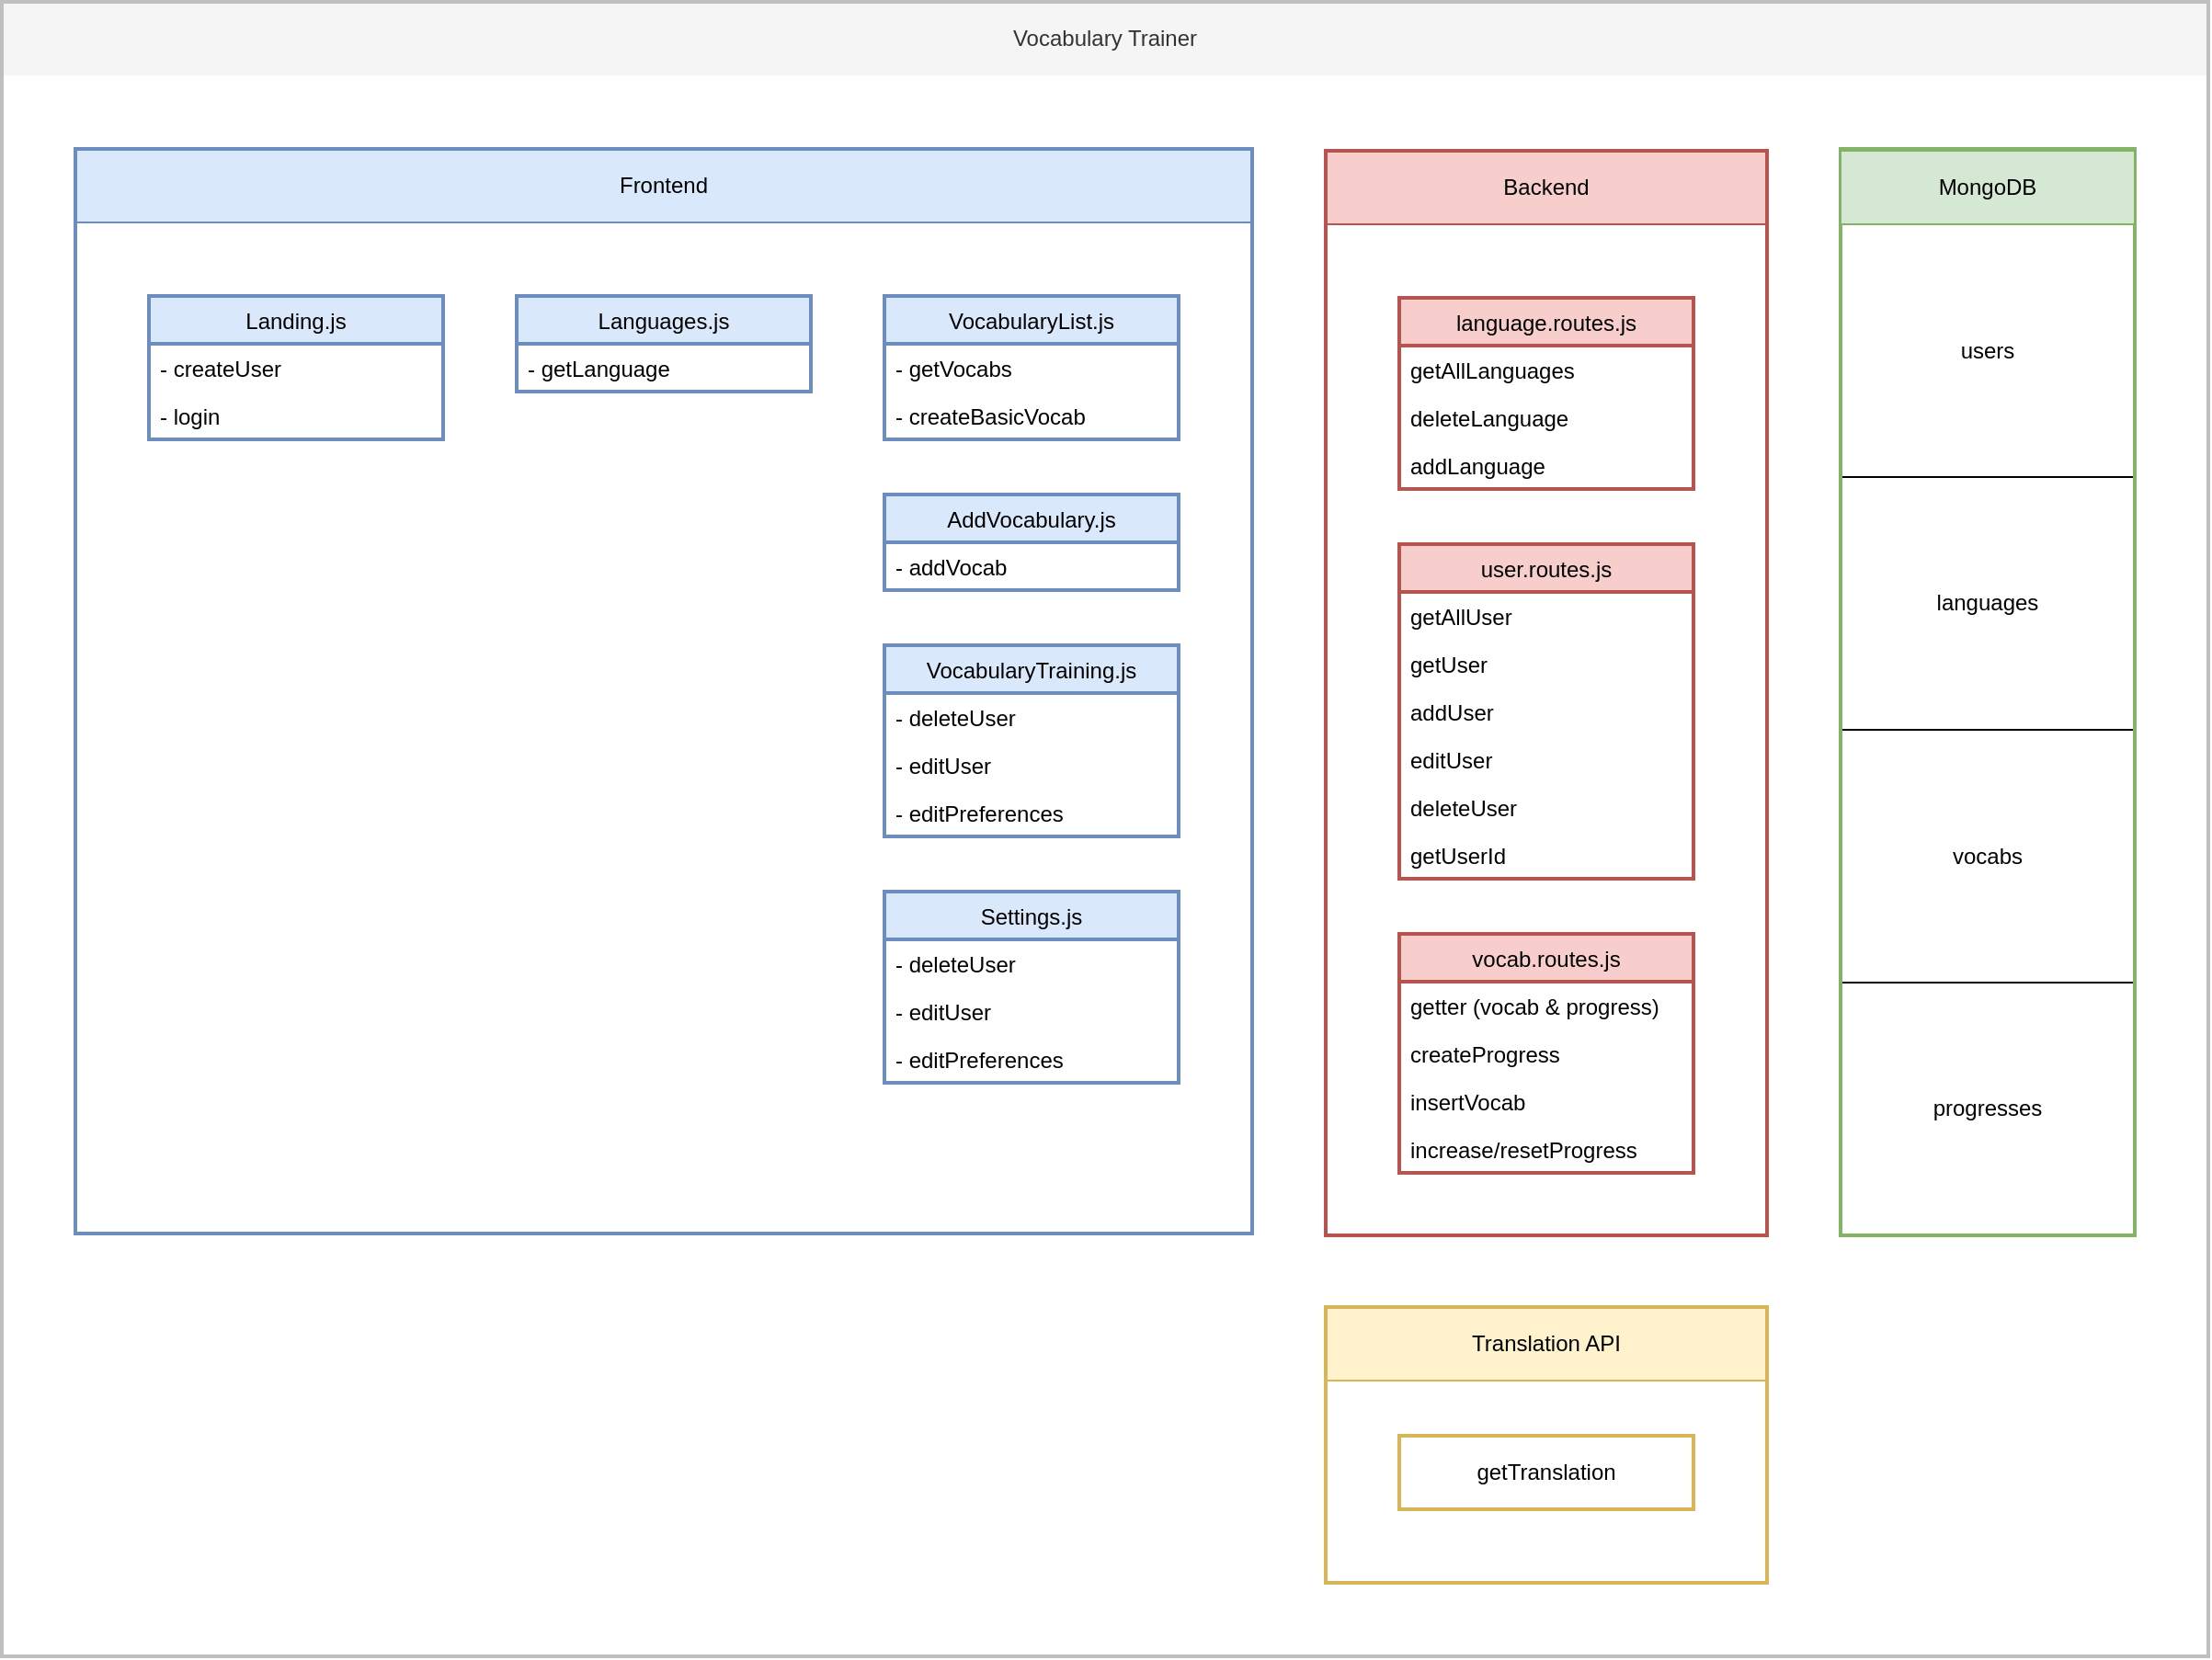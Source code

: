 <mxfile version="13.2.6"><diagram id="6mLgzgQzgw9hxDRjflxw" name="Page-1"><mxGraphModel dx="2858" dy="2356" grid="1" gridSize="10" guides="1" tooltips="1" connect="1" arrows="1" fold="1" page="1" pageScale="1" pageWidth="827" pageHeight="1169" math="0" shadow="0"><root><mxCell id="0"/><mxCell id="1" parent="0"/><mxCell id="22hgl0MixUTYo69_PS1p-130" value="Vocabulary Trainer" style="rounded=0;whiteSpace=wrap;html=1;glass=0;strokeWidth=2;align=center;fillColor=#f5f5f5;strokeColor=none;fontColor=#333333;" vertex="1" parent="1"><mxGeometry y="-40" width="1200" height="40" as="geometry"/></mxCell><mxCell id="22hgl0MixUTYo69_PS1p-77" value="" style="group" vertex="1" connectable="0" parent="1"><mxGeometry x="1000" y="81" width="160" height="550" as="geometry"/></mxCell><mxCell id="22hgl0MixUTYo69_PS1p-75" value="" style="group" vertex="1" connectable="0" parent="22hgl0MixUTYo69_PS1p-77"><mxGeometry y="412.5" width="160" height="137.5" as="geometry"/></mxCell><mxCell id="22hgl0MixUTYo69_PS1p-10" value="progresses" style="rounded=0;whiteSpace=wrap;html=1;fillColor=none;align=center;" vertex="1" parent="22hgl0MixUTYo69_PS1p-75"><mxGeometry width="160" height="137.5" as="geometry"/></mxCell><mxCell id="22hgl0MixUTYo69_PS1p-9" value="languages" style="rounded=0;whiteSpace=wrap;html=1;fillColor=none;align=center;" vertex="1" parent="22hgl0MixUTYo69_PS1p-77"><mxGeometry y="137.5" width="160" height="137.5" as="geometry"/></mxCell><mxCell id="22hgl0MixUTYo69_PS1p-11" value="users" style="rounded=0;whiteSpace=wrap;html=1;fillColor=none;align=center;" vertex="1" parent="22hgl0MixUTYo69_PS1p-77"><mxGeometry width="160" height="137.5" as="geometry"/></mxCell><mxCell id="22hgl0MixUTYo69_PS1p-12" value="vocabs" style="rounded=0;whiteSpace=wrap;html=1;fillColor=none;align=center;" vertex="1" parent="22hgl0MixUTYo69_PS1p-77"><mxGeometry y="275" width="160" height="137.5" as="geometry"/></mxCell><mxCell id="22hgl0MixUTYo69_PS1p-82" value="Backend" style="rounded=0;whiteSpace=wrap;html=1;fillColor=#f8cecc;align=center;strokeColor=#b85450;" vertex="1" parent="1"><mxGeometry x="720" y="41" width="240" height="40" as="geometry"/></mxCell><mxCell id="22hgl0MixUTYo69_PS1p-84" value="Frontend" style="rounded=0;whiteSpace=wrap;html=1;fillColor=#dae8fc;align=center;strokeColor=#6c8ebf;" vertex="1" parent="1"><mxGeometry x="40" y="40" width="640" height="40" as="geometry"/></mxCell><mxCell id="22hgl0MixUTYo69_PS1p-83" value="" style="rounded=0;whiteSpace=wrap;html=1;fillColor=none;align=center;strokeColor=#6c8ebf;strokeWidth=2;glass=0;" vertex="1" parent="1"><mxGeometry x="40" y="40" width="640" height="590" as="geometry"/></mxCell><mxCell id="22hgl0MixUTYo69_PS1p-80" value="" style="rounded=0;whiteSpace=wrap;html=1;fillColor=none;align=center;strokeColor=#b85450;strokeWidth=2;glass=0;" vertex="1" parent="1"><mxGeometry x="720" y="41" width="240" height="590" as="geometry"/></mxCell><mxCell id="22hgl0MixUTYo69_PS1p-13" value="" style="rounded=0;whiteSpace=wrap;html=1;fillColor=none;align=center;strokeColor=#82b366;strokeWidth=2;glass=0;" vertex="1" parent="1"><mxGeometry x="1000" y="40" width="160" height="591" as="geometry"/></mxCell><mxCell id="22hgl0MixUTYo69_PS1p-8" value="&lt;div&gt;MongoDB&lt;/div&gt;" style="rounded=0;whiteSpace=wrap;html=1;fillColor=#d5e8d4;align=center;strokeColor=#82b366;" vertex="1" parent="1"><mxGeometry x="1000" y="41" width="160" height="40" as="geometry"/></mxCell><mxCell id="22hgl0MixUTYo69_PS1p-116" value="Translation API" style="rounded=0;whiteSpace=wrap;html=1;fillColor=#fff2cc;align=center;strokeColor=#d6b656;strokeWidth=1;glass=0;" vertex="1" parent="1"><mxGeometry x="720" y="670" width="240" height="40" as="geometry"/></mxCell><mxCell id="22hgl0MixUTYo69_PS1p-126" value="" style="rounded=0;whiteSpace=wrap;html=1;fillColor=none;align=center;strokeColor=#d6b656;strokeWidth=2;glass=0;" vertex="1" parent="1"><mxGeometry x="720" y="670" width="240" height="150" as="geometry"/></mxCell><mxCell id="22hgl0MixUTYo69_PS1p-128" value="&lt;div&gt;getTranslation&lt;br&gt;&lt;/div&gt;" style="rounded=0;whiteSpace=wrap;html=1;fillColor=none;align=center;strokeColor=#d6b656;strokeWidth=2;glass=0;" vertex="1" parent="1"><mxGeometry x="760" y="740" width="160" height="40" as="geometry"/></mxCell><mxCell id="22hgl0MixUTYo69_PS1p-3" value="Landing.js" style="swimlane;fontStyle=0;childLayout=stackLayout;horizontal=1;startSize=26;fillColor=#dae8fc;horizontalStack=0;resizeParent=1;resizeParentMax=0;resizeLast=0;collapsible=1;marginBottom=0;strokeColor=#6c8ebf;rounded=0;strokeWidth=2;" vertex="1" parent="1"><mxGeometry x="80" y="120" width="160" height="78" as="geometry"/></mxCell><mxCell id="22hgl0MixUTYo69_PS1p-4" value="- createUser" style="text;strokeColor=none;fillColor=none;align=left;verticalAlign=top;spacingLeft=4;spacingRight=4;overflow=hidden;rotatable=0;points=[[0,0.5],[1,0.5]];portConstraint=eastwest;" vertex="1" parent="22hgl0MixUTYo69_PS1p-3"><mxGeometry y="26" width="160" height="26" as="geometry"/></mxCell><mxCell id="22hgl0MixUTYo69_PS1p-5" value="- login" style="text;strokeColor=none;fillColor=none;align=left;verticalAlign=top;spacingLeft=4;spacingRight=4;overflow=hidden;rotatable=0;points=[[0,0.5],[1,0.5]];portConstraint=eastwest;" vertex="1" parent="22hgl0MixUTYo69_PS1p-3"><mxGeometry y="52" width="160" height="26" as="geometry"/></mxCell><mxCell id="22hgl0MixUTYo69_PS1p-17" value="Languages.js" style="swimlane;fontStyle=0;childLayout=stackLayout;horizontal=1;startSize=26;fillColor=#dae8fc;horizontalStack=0;resizeParent=1;resizeParentMax=0;resizeLast=0;collapsible=1;marginBottom=0;rounded=0;strokeColor=#6c8ebf;strokeWidth=2;" vertex="1" parent="1"><mxGeometry x="280" y="120" width="160" height="52" as="geometry"/></mxCell><mxCell id="22hgl0MixUTYo69_PS1p-18" value="- getLanguage" style="text;strokeColor=none;fillColor=none;align=left;verticalAlign=top;spacingLeft=4;spacingRight=4;overflow=hidden;rotatable=0;points=[[0,0.5],[1,0.5]];portConstraint=eastwest;" vertex="1" parent="22hgl0MixUTYo69_PS1p-17"><mxGeometry y="26" width="160" height="26" as="geometry"/></mxCell><mxCell id="22hgl0MixUTYo69_PS1p-32" value="VocabularyList.js" style="swimlane;fontStyle=0;childLayout=stackLayout;horizontal=1;startSize=26;fillColor=#dae8fc;horizontalStack=0;resizeParent=1;resizeParentMax=0;resizeLast=0;collapsible=1;marginBottom=0;rounded=0;strokeColor=#6c8ebf;strokeWidth=2;" vertex="1" parent="1"><mxGeometry x="480" y="120" width="160" height="78" as="geometry"/></mxCell><mxCell id="22hgl0MixUTYo69_PS1p-33" value="- getVocabs" style="text;strokeColor=none;fillColor=none;align=left;verticalAlign=top;spacingLeft=4;spacingRight=4;overflow=hidden;rotatable=0;points=[[0,0.5],[1,0.5]];portConstraint=eastwest;" vertex="1" parent="22hgl0MixUTYo69_PS1p-32"><mxGeometry y="26" width="160" height="26" as="geometry"/></mxCell><mxCell id="22hgl0MixUTYo69_PS1p-40" value="- createBasicVocab" style="text;strokeColor=none;fillColor=none;align=left;verticalAlign=top;spacingLeft=4;spacingRight=4;overflow=hidden;rotatable=0;points=[[0,0.5],[1,0.5]];portConstraint=eastwest;" vertex="1" parent="22hgl0MixUTYo69_PS1p-32"><mxGeometry y="52" width="160" height="26" as="geometry"/></mxCell><mxCell id="22hgl0MixUTYo69_PS1p-44" value="AddVocabulary.js" style="swimlane;fontStyle=0;childLayout=stackLayout;horizontal=1;startSize=26;fillColor=#dae8fc;horizontalStack=0;resizeParent=1;resizeParentMax=0;resizeLast=0;collapsible=1;marginBottom=0;rounded=0;strokeColor=#6c8ebf;strokeWidth=2;" vertex="1" parent="1"><mxGeometry x="480" y="228" width="160" height="52" as="geometry"/></mxCell><mxCell id="22hgl0MixUTYo69_PS1p-45" value="- addVocab" style="text;strokeColor=none;fillColor=none;align=left;verticalAlign=top;spacingLeft=4;spacingRight=4;overflow=hidden;rotatable=0;points=[[0,0.5],[1,0.5]];portConstraint=eastwest;" vertex="1" parent="22hgl0MixUTYo69_PS1p-44"><mxGeometry y="26" width="160" height="26" as="geometry"/></mxCell><mxCell id="22hgl0MixUTYo69_PS1p-56" value="VocabularyTraining.js" style="swimlane;fontStyle=0;childLayout=stackLayout;horizontal=1;startSize=26;fillColor=#dae8fc;horizontalStack=0;resizeParent=1;resizeParentMax=0;resizeLast=0;collapsible=1;marginBottom=0;rounded=0;strokeColor=#6c8ebf;strokeWidth=2;" vertex="1" parent="1"><mxGeometry x="480" y="310" width="160" height="104" as="geometry"><mxRectangle x="920" y="290" width="150" height="26" as="alternateBounds"/></mxGeometry></mxCell><mxCell id="22hgl0MixUTYo69_PS1p-57" value="- deleteUser" style="text;strokeColor=none;fillColor=none;align=left;verticalAlign=top;spacingLeft=4;spacingRight=4;overflow=hidden;rotatable=0;points=[[0,0.5],[1,0.5]];portConstraint=eastwest;" vertex="1" parent="22hgl0MixUTYo69_PS1p-56"><mxGeometry y="26" width="160" height="26" as="geometry"/></mxCell><mxCell id="22hgl0MixUTYo69_PS1p-58" value="- editUser" style="text;strokeColor=none;fillColor=none;align=left;verticalAlign=top;spacingLeft=4;spacingRight=4;overflow=hidden;rotatable=0;points=[[0,0.5],[1,0.5]];portConstraint=eastwest;" vertex="1" parent="22hgl0MixUTYo69_PS1p-56"><mxGeometry y="52" width="160" height="26" as="geometry"/></mxCell><mxCell id="22hgl0MixUTYo69_PS1p-59" value="- editPreferences" style="text;strokeColor=none;fillColor=none;align=left;verticalAlign=top;spacingLeft=4;spacingRight=4;overflow=hidden;rotatable=0;points=[[0,0.5],[1,0.5]];portConstraint=eastwest;" vertex="1" parent="22hgl0MixUTYo69_PS1p-56"><mxGeometry y="78" width="160" height="26" as="geometry"/></mxCell><mxCell id="22hgl0MixUTYo69_PS1p-50" value="Settings.js" style="swimlane;fontStyle=0;childLayout=stackLayout;horizontal=1;startSize=26;fillColor=#dae8fc;horizontalStack=0;resizeParent=1;resizeParentMax=0;resizeLast=0;collapsible=1;marginBottom=0;rounded=0;strokeColor=#6c8ebf;strokeWidth=2;" vertex="1" parent="1"><mxGeometry x="480" y="444" width="160" height="104" as="geometry"/></mxCell><mxCell id="22hgl0MixUTYo69_PS1p-51" value="- deleteUser" style="text;strokeColor=none;fillColor=none;align=left;verticalAlign=top;spacingLeft=4;spacingRight=4;overflow=hidden;rotatable=0;points=[[0,0.5],[1,0.5]];portConstraint=eastwest;" vertex="1" parent="22hgl0MixUTYo69_PS1p-50"><mxGeometry y="26" width="160" height="26" as="geometry"/></mxCell><mxCell id="22hgl0MixUTYo69_PS1p-53" value="- editUser" style="text;strokeColor=none;fillColor=none;align=left;verticalAlign=top;spacingLeft=4;spacingRight=4;overflow=hidden;rotatable=0;points=[[0,0.5],[1,0.5]];portConstraint=eastwest;" vertex="1" parent="22hgl0MixUTYo69_PS1p-50"><mxGeometry y="52" width="160" height="26" as="geometry"/></mxCell><mxCell id="22hgl0MixUTYo69_PS1p-55" value="- editPreferences" style="text;strokeColor=none;fillColor=none;align=left;verticalAlign=top;spacingLeft=4;spacingRight=4;overflow=hidden;rotatable=0;points=[[0,0.5],[1,0.5]];portConstraint=eastwest;" vertex="1" parent="22hgl0MixUTYo69_PS1p-50"><mxGeometry y="78" width="160" height="26" as="geometry"/></mxCell><mxCell id="22hgl0MixUTYo69_PS1p-86" value="language.routes.js" style="swimlane;fontStyle=0;childLayout=stackLayout;horizontal=1;startSize=26;fillColor=#f8cecc;horizontalStack=0;resizeParent=1;resizeParentMax=0;resizeLast=0;collapsible=1;marginBottom=0;rounded=0;strokeColor=#b85450;strokeWidth=2;" vertex="1" parent="1"><mxGeometry x="760" y="121" width="160" height="104" as="geometry"/></mxCell><mxCell id="22hgl0MixUTYo69_PS1p-87" value="getAllLanguages" style="text;strokeColor=none;fillColor=none;align=left;verticalAlign=top;spacingLeft=4;spacingRight=4;overflow=hidden;rotatable=0;points=[[0,0.5],[1,0.5]];portConstraint=eastwest;" vertex="1" parent="22hgl0MixUTYo69_PS1p-86"><mxGeometry y="26" width="160" height="26" as="geometry"/></mxCell><mxCell id="22hgl0MixUTYo69_PS1p-88" value="deleteLanguage" style="text;strokeColor=none;fillColor=none;align=left;verticalAlign=top;spacingLeft=4;spacingRight=4;overflow=hidden;rotatable=0;points=[[0,0.5],[1,0.5]];portConstraint=eastwest;" vertex="1" parent="22hgl0MixUTYo69_PS1p-86"><mxGeometry y="52" width="160" height="26" as="geometry"/></mxCell><mxCell id="22hgl0MixUTYo69_PS1p-89" value="addLanguage" style="text;strokeColor=none;fillColor=none;align=left;verticalAlign=top;spacingLeft=4;spacingRight=4;overflow=hidden;rotatable=0;points=[[0,0.5],[1,0.5]];portConstraint=eastwest;" vertex="1" parent="22hgl0MixUTYo69_PS1p-86"><mxGeometry y="78" width="160" height="26" as="geometry"/></mxCell><mxCell id="22hgl0MixUTYo69_PS1p-90" value="user.routes.js" style="swimlane;fontStyle=0;childLayout=stackLayout;horizontal=1;startSize=26;fillColor=#f8cecc;horizontalStack=0;resizeParent=1;resizeParentMax=0;resizeLast=0;collapsible=1;marginBottom=0;rounded=0;strokeColor=#b85450;strokeWidth=2;" vertex="1" parent="1"><mxGeometry x="760" y="255" width="160" height="182" as="geometry"/></mxCell><mxCell id="22hgl0MixUTYo69_PS1p-91" value="getAllUser" style="text;strokeColor=none;fillColor=none;align=left;verticalAlign=top;spacingLeft=4;spacingRight=4;overflow=hidden;rotatable=0;points=[[0,0.5],[1,0.5]];portConstraint=eastwest;" vertex="1" parent="22hgl0MixUTYo69_PS1p-90"><mxGeometry y="26" width="160" height="26" as="geometry"/></mxCell><mxCell id="22hgl0MixUTYo69_PS1p-92" value="getUser" style="text;strokeColor=none;fillColor=none;align=left;verticalAlign=top;spacingLeft=4;spacingRight=4;overflow=hidden;rotatable=0;points=[[0,0.5],[1,0.5]];portConstraint=eastwest;" vertex="1" parent="22hgl0MixUTYo69_PS1p-90"><mxGeometry y="52" width="160" height="26" as="geometry"/></mxCell><mxCell id="22hgl0MixUTYo69_PS1p-93" value="addUser" style="text;strokeColor=none;fillColor=none;align=left;verticalAlign=top;spacingLeft=4;spacingRight=4;overflow=hidden;rotatable=0;points=[[0,0.5],[1,0.5]];portConstraint=eastwest;" vertex="1" parent="22hgl0MixUTYo69_PS1p-90"><mxGeometry y="78" width="160" height="26" as="geometry"/></mxCell><mxCell id="22hgl0MixUTYo69_PS1p-94" value="editUser" style="text;strokeColor=none;fillColor=none;align=left;verticalAlign=top;spacingLeft=4;spacingRight=4;overflow=hidden;rotatable=0;points=[[0,0.5],[1,0.5]];portConstraint=eastwest;" vertex="1" parent="22hgl0MixUTYo69_PS1p-90"><mxGeometry y="104" width="160" height="26" as="geometry"/></mxCell><mxCell id="22hgl0MixUTYo69_PS1p-95" value="deleteUser" style="text;strokeColor=none;fillColor=none;align=left;verticalAlign=top;spacingLeft=4;spacingRight=4;overflow=hidden;rotatable=0;points=[[0,0.5],[1,0.5]];portConstraint=eastwest;" vertex="1" parent="22hgl0MixUTYo69_PS1p-90"><mxGeometry y="130" width="160" height="26" as="geometry"/></mxCell><mxCell id="22hgl0MixUTYo69_PS1p-96" value="getUserId" style="text;strokeColor=none;fillColor=none;align=left;verticalAlign=top;spacingLeft=4;spacingRight=4;overflow=hidden;rotatable=0;points=[[0,0.5],[1,0.5]];portConstraint=eastwest;" vertex="1" parent="22hgl0MixUTYo69_PS1p-90"><mxGeometry y="156" width="160" height="26" as="geometry"/></mxCell><mxCell id="22hgl0MixUTYo69_PS1p-97" value="vocab.routes.js" style="swimlane;fontStyle=0;childLayout=stackLayout;horizontal=1;startSize=26;fillColor=#f8cecc;horizontalStack=0;resizeParent=1;resizeParentMax=0;resizeLast=0;collapsible=1;marginBottom=0;rounded=0;strokeColor=#b85450;strokeWidth=2;" vertex="1" parent="1"><mxGeometry x="760" y="467" width="160" height="130" as="geometry"/></mxCell><mxCell id="22hgl0MixUTYo69_PS1p-99" value="getter (vocab &amp; progress)" style="text;strokeColor=none;fillColor=none;align=left;verticalAlign=top;spacingLeft=4;spacingRight=4;overflow=hidden;rotatable=0;points=[[0,0.5],[1,0.5]];portConstraint=eastwest;" vertex="1" parent="22hgl0MixUTYo69_PS1p-97"><mxGeometry y="26" width="160" height="26" as="geometry"/></mxCell><mxCell id="22hgl0MixUTYo69_PS1p-100" value="createProgress" style="text;strokeColor=none;fillColor=none;align=left;verticalAlign=top;spacingLeft=4;spacingRight=4;overflow=hidden;rotatable=0;points=[[0,0.5],[1,0.5]];portConstraint=eastwest;" vertex="1" parent="22hgl0MixUTYo69_PS1p-97"><mxGeometry y="52" width="160" height="26" as="geometry"/></mxCell><mxCell id="22hgl0MixUTYo69_PS1p-113" value="insertVocab" style="text;strokeColor=none;fillColor=none;align=left;verticalAlign=top;spacingLeft=4;spacingRight=4;overflow=hidden;rotatable=0;points=[[0,0.5],[1,0.5]];portConstraint=eastwest;" vertex="1" parent="22hgl0MixUTYo69_PS1p-97"><mxGeometry y="78" width="160" height="26" as="geometry"/></mxCell><mxCell id="22hgl0MixUTYo69_PS1p-114" value="increase/resetProgress" style="text;strokeColor=none;fillColor=none;align=left;verticalAlign=top;spacingLeft=4;spacingRight=4;overflow=hidden;rotatable=0;points=[[0,0.5],[1,0.5]];portConstraint=eastwest;" vertex="1" parent="22hgl0MixUTYo69_PS1p-97"><mxGeometry y="104" width="160" height="26" as="geometry"/></mxCell><mxCell id="22hgl0MixUTYo69_PS1p-129" value="" style="rounded=0;whiteSpace=wrap;html=1;glass=0;strokeWidth=2;align=center;fillColor=none;strokeColor=#BFBFBF;" vertex="1" parent="1"><mxGeometry y="-40" width="1200" height="900" as="geometry"/></mxCell></root></mxGraphModel></diagram></mxfile>